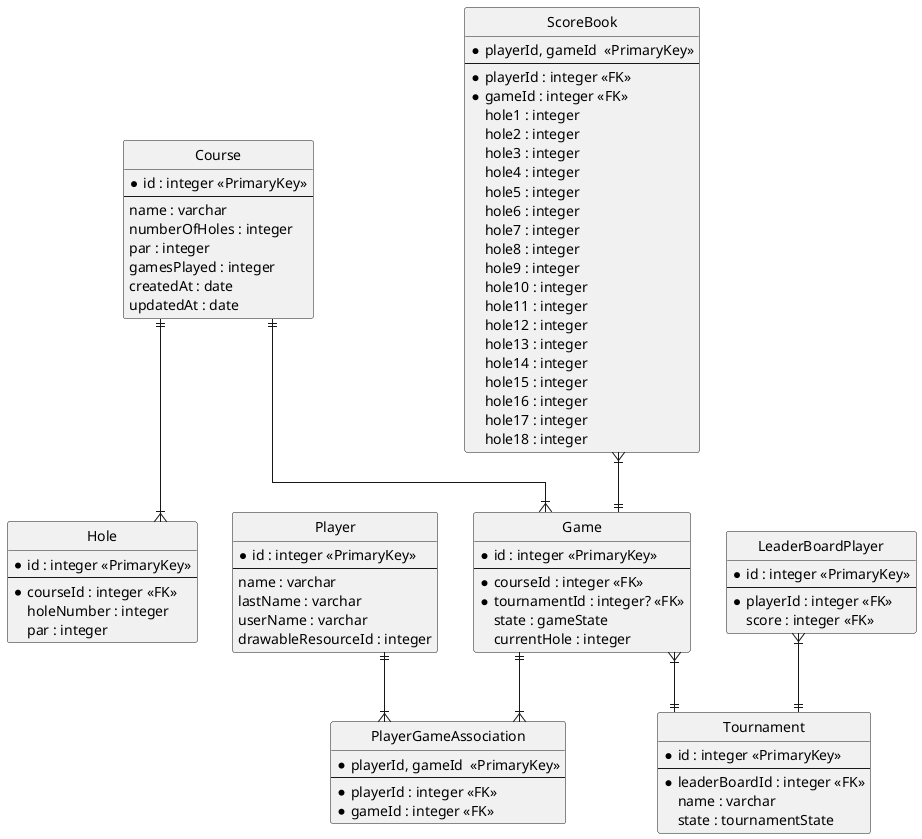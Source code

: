 @startuml

hide circle
skinparam linetype ortho

class Hole {
    * id : integer <<PrimaryKey>>
    ---
    * courseId : integer <<FK>>
    holeNumber : integer
    par : integer
}

class Course {
    * id : integer <<PrimaryKey>>
    ---
    name : varchar
    numberOfHoles : integer
    par : integer
    gamesPlayed : integer
    createdAt : date
    updatedAt : date
}

class Game {
    * id : integer <<PrimaryKey>>
    ---
    * courseId : integer <<FK>>
    * tournamentId : integer? <<FK>>
    state : gameState
    currentHole : integer
}

class Player {
    * id : integer <<PrimaryKey>>
    ---
    name : varchar
    lastName : varchar
    userName : varchar
    drawableResourceId : integer
}

class PlayerGameAssociation {
    * playerId, gameId  <<PrimaryKey>>
    ---
    * playerId : integer <<FK>>
    * gameId : integer <<FK>>
}

class ScoreBook {
    * playerId, gameId  <<PrimaryKey>>
    ---
    * playerId : integer <<FK>>
    * gameId : integer <<FK>>
    hole1 : integer
    hole2 : integer
    hole3 : integer
    hole4 : integer
    hole5 : integer
    hole6 : integer
    hole7 : integer
    hole8 : integer
    hole9 : integer
    hole10 : integer
    hole11 : integer
    hole12 : integer
    hole13 : integer
    hole14 : integer
    hole15 : integer
    hole16 : integer
    hole17 : integer
    hole18 : integer
}

class Tournament {
    * id : integer <<PrimaryKey>>
    ---
    * leaderBoardId : integer <<FK>>
    name : varchar
    state : tournamentState
}

class LeaderBoardPlayer {
    * id : integer <<PrimaryKey>>
    ---
    * playerId : integer <<FK>>
    score : integer <<FK>>
}


Course ||--|{ Hole
Course ||--|{ Game
Player ||--|{ PlayerGameAssociation
Game ||--|{ PlayerGameAssociation
ScoreBook }|--|| Game
Game }|--|| Tournament
LeaderBoardPlayer }|--|| Tournament

@enduml
